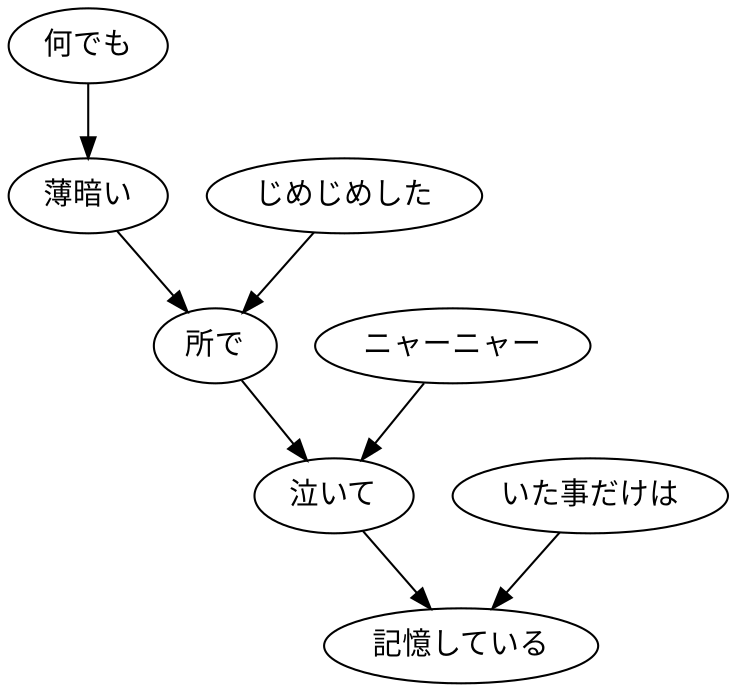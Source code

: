digraph G {
	"何でも" -> "薄暗い"
	"薄暗い" -> "所で"
	"じめじめした" -> "所で"
	"所で" -> "泣いて"
	"ニャーニャー" -> "泣いて"
	"泣いて" -> "記憶している"
	"いた事だけは" -> "記憶している"
}

